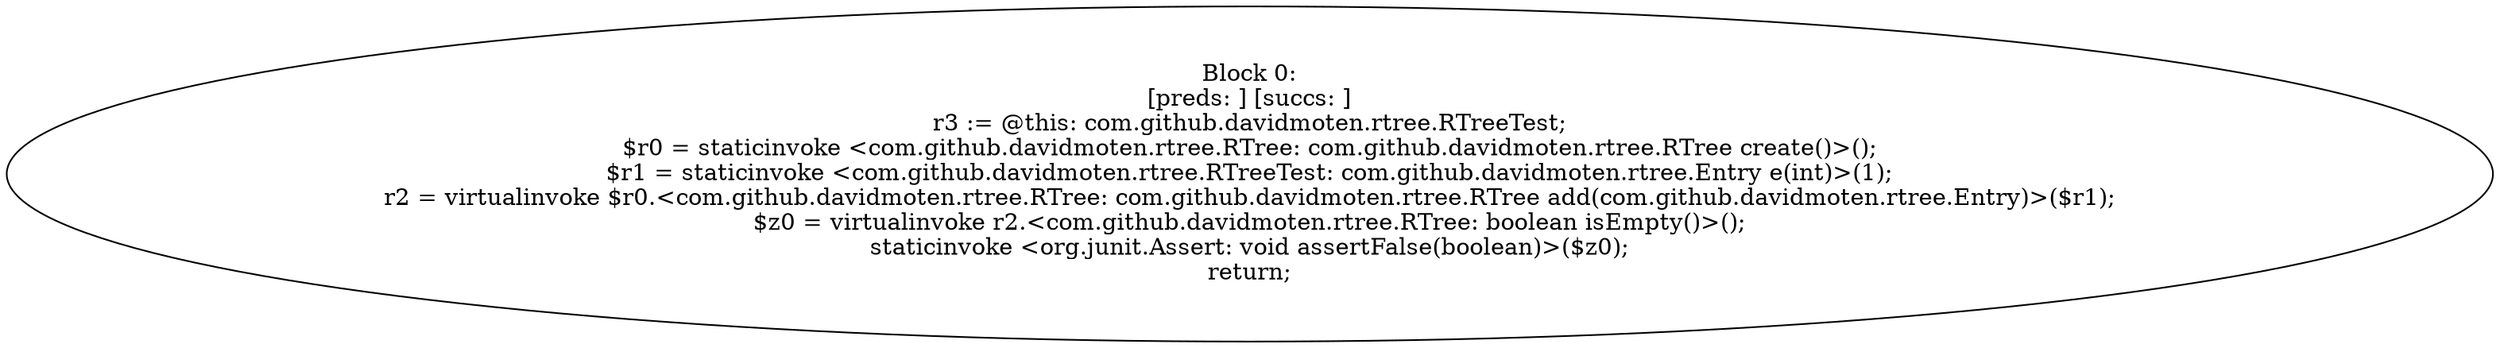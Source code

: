 digraph "unitGraph" {
    "Block 0:
[preds: ] [succs: ]
r3 := @this: com.github.davidmoten.rtree.RTreeTest;
$r0 = staticinvoke <com.github.davidmoten.rtree.RTree: com.github.davidmoten.rtree.RTree create()>();
$r1 = staticinvoke <com.github.davidmoten.rtree.RTreeTest: com.github.davidmoten.rtree.Entry e(int)>(1);
r2 = virtualinvoke $r0.<com.github.davidmoten.rtree.RTree: com.github.davidmoten.rtree.RTree add(com.github.davidmoten.rtree.Entry)>($r1);
$z0 = virtualinvoke r2.<com.github.davidmoten.rtree.RTree: boolean isEmpty()>();
staticinvoke <org.junit.Assert: void assertFalse(boolean)>($z0);
return;
"
}

